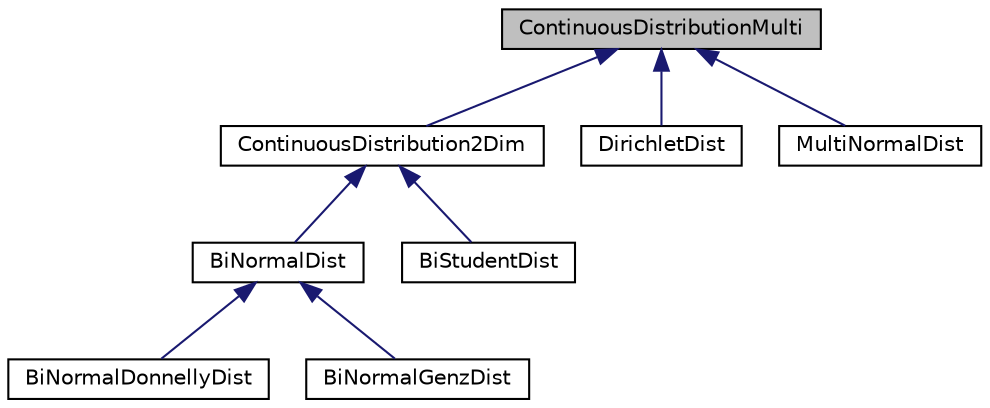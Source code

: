 digraph "ContinuousDistributionMulti"
{
 // INTERACTIVE_SVG=YES
  bgcolor="transparent";
  edge [fontname="Helvetica",fontsize="10",labelfontname="Helvetica",labelfontsize="10"];
  node [fontname="Helvetica",fontsize="10",shape=record];
  Node0 [label="ContinuousDistributionMulti",height=0.2,width=0.4,color="black", fillcolor="grey75", style="filled", fontcolor="black"];
  Node0 -> Node1 [dir="back",color="midnightblue",fontsize="10",style="solid",fontname="Helvetica"];
  Node1 [label="ContinuousDistribution2Dim",height=0.2,width=0.4,color="black",URL="$classumontreal_1_1ssj_1_1probdistmulti_1_1ContinuousDistribution2Dim.html",tooltip="Classes implementing 2-dimensional continuous distributions should inherit from this class..."];
  Node1 -> Node2 [dir="back",color="midnightblue",fontsize="10",style="solid",fontname="Helvetica"];
  Node2 [label="BiNormalDist",height=0.2,width=0.4,color="black",URL="$classumontreal_1_1ssj_1_1probdistmulti_1_1BiNormalDist.html",tooltip="Extends the class ContinuousDistribution2Dim for the bivariate normal distribution   (page 84)..."];
  Node2 -> Node3 [dir="back",color="midnightblue",fontsize="10",style="solid",fontname="Helvetica"];
  Node3 [label="BiNormalDonnellyDist",height=0.2,width=0.4,color="black",URL="$classumontreal_1_1ssj_1_1probdistmulti_1_1BiNormalDonnellyDist.html",tooltip="Extends the class BiNormalDist for the bivariate normal distribution   (page 84) using a translation..."];
  Node2 -> Node4 [dir="back",color="midnightblue",fontsize="10",style="solid",fontname="Helvetica"];
  Node4 [label="BiNormalGenzDist",height=0.2,width=0.4,color="black",URL="$classumontreal_1_1ssj_1_1probdistmulti_1_1BiNormalGenzDist.html",tooltip="Extends the class BiNormalDist for the bivariate normal distribution   (page 84) using Genz’s algor..."];
  Node1 -> Node5 [dir="back",color="midnightblue",fontsize="10",style="solid",fontname="Helvetica"];
  Node5 [label="BiStudentDist",height=0.2,width=0.4,color="black",URL="$classumontreal_1_1ssj_1_1probdistmulti_1_1BiStudentDist.html",tooltip="Extends the class ContinuousDistribution2Dim for the standard bivariate Student’s  distribution   (..."];
  Node0 -> Node6 [dir="back",color="midnightblue",fontsize="10",style="solid",fontname="Helvetica"];
  Node6 [label="DirichletDist",height=0.2,width=0.4,color="black",URL="$classumontreal_1_1ssj_1_1probdistmulti_1_1DirichletDist.html",tooltip="Implements the abstract class ContinuousDistributionMulti for the Dirichlet distribution with paramet..."];
  Node0 -> Node7 [dir="back",color="midnightblue",fontsize="10",style="solid",fontname="Helvetica"];
  Node7 [label="MultiNormalDist",height=0.2,width=0.4,color="black",URL="$classumontreal_1_1ssj_1_1probdistmulti_1_1MultiNormalDist.html",tooltip="Implements the abstract class ContinuousDistributionMulti for the multinormal distribution with mean ..."];
}
